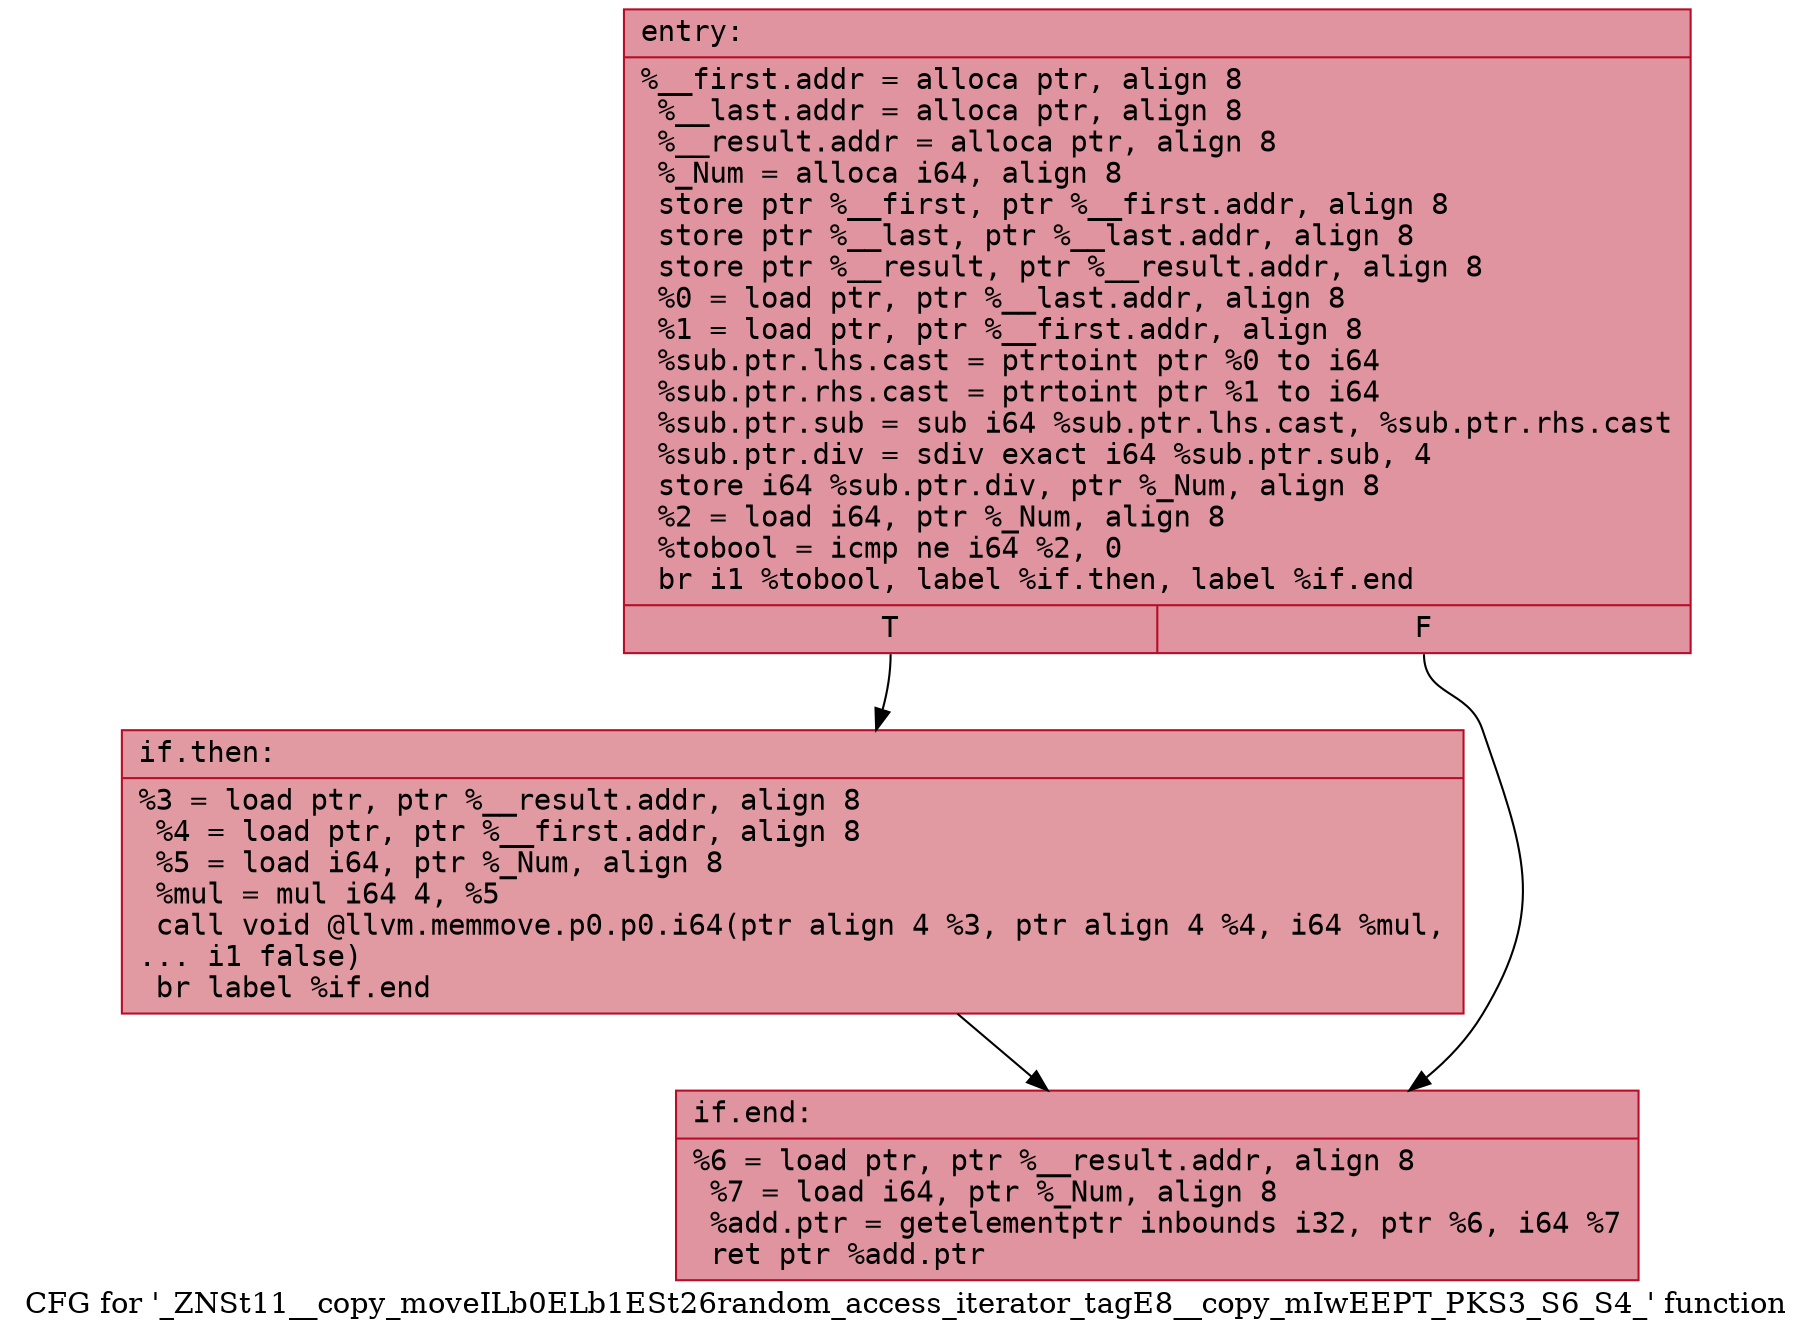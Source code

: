 digraph "CFG for '_ZNSt11__copy_moveILb0ELb1ESt26random_access_iterator_tagE8__copy_mIwEEPT_PKS3_S6_S4_' function" {
	label="CFG for '_ZNSt11__copy_moveILb0ELb1ESt26random_access_iterator_tagE8__copy_mIwEEPT_PKS3_S6_S4_' function";

	Node0x55fec373a3a0 [shape=record,color="#b70d28ff", style=filled, fillcolor="#b70d2870" fontname="Courier",label="{entry:\l|  %__first.addr = alloca ptr, align 8\l  %__last.addr = alloca ptr, align 8\l  %__result.addr = alloca ptr, align 8\l  %_Num = alloca i64, align 8\l  store ptr %__first, ptr %__first.addr, align 8\l  store ptr %__last, ptr %__last.addr, align 8\l  store ptr %__result, ptr %__result.addr, align 8\l  %0 = load ptr, ptr %__last.addr, align 8\l  %1 = load ptr, ptr %__first.addr, align 8\l  %sub.ptr.lhs.cast = ptrtoint ptr %0 to i64\l  %sub.ptr.rhs.cast = ptrtoint ptr %1 to i64\l  %sub.ptr.sub = sub i64 %sub.ptr.lhs.cast, %sub.ptr.rhs.cast\l  %sub.ptr.div = sdiv exact i64 %sub.ptr.sub, 4\l  store i64 %sub.ptr.div, ptr %_Num, align 8\l  %2 = load i64, ptr %_Num, align 8\l  %tobool = icmp ne i64 %2, 0\l  br i1 %tobool, label %if.then, label %if.end\l|{<s0>T|<s1>F}}"];
	Node0x55fec373a3a0:s0 -> Node0x55fec373af30[tooltip="entry -> if.then\nProbability 62.50%" ];
	Node0x55fec373a3a0:s1 -> Node0x55fec373afa0[tooltip="entry -> if.end\nProbability 37.50%" ];
	Node0x55fec373af30 [shape=record,color="#b70d28ff", style=filled, fillcolor="#bb1b2c70" fontname="Courier",label="{if.then:\l|  %3 = load ptr, ptr %__result.addr, align 8\l  %4 = load ptr, ptr %__first.addr, align 8\l  %5 = load i64, ptr %_Num, align 8\l  %mul = mul i64 4, %5\l  call void @llvm.memmove.p0.p0.i64(ptr align 4 %3, ptr align 4 %4, i64 %mul,\l... i1 false)\l  br label %if.end\l}"];
	Node0x55fec373af30 -> Node0x55fec373afa0[tooltip="if.then -> if.end\nProbability 100.00%" ];
	Node0x55fec373afa0 [shape=record,color="#b70d28ff", style=filled, fillcolor="#b70d2870" fontname="Courier",label="{if.end:\l|  %6 = load ptr, ptr %__result.addr, align 8\l  %7 = load i64, ptr %_Num, align 8\l  %add.ptr = getelementptr inbounds i32, ptr %6, i64 %7\l  ret ptr %add.ptr\l}"];
}
